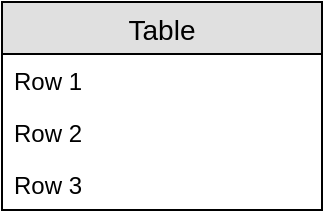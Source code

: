 <mxfile version="12.2.4"><diagram id="MxFnfJLvVGltcsVUjmuB"><mxGraphModel dx="645" dy="385" grid="1" gridSize="10" guides="1" tooltips="1" connect="1" arrows="1" fold="1" page="1" pageScale="1" pageWidth="827" pageHeight="1169" math="0" shadow="0"><root><mxCell id="0"/><mxCell id="1" parent="0"/><mxCell id="2" value="Table" style="swimlane;fontStyle=0;childLayout=stackLayout;horizontal=1;startSize=26;fillColor=#e0e0e0;horizontalStack=0;resizeParent=1;resizeParentMax=0;resizeLast=0;collapsible=1;marginBottom=0;swimlaneFillColor=#ffffff;align=center;fontSize=14;" vertex="1" parent="1"><mxGeometry x="50" y="70" width="160" height="104" as="geometry"/></mxCell><mxCell id="3" value="Row 1" style="text;strokeColor=none;fillColor=none;spacingLeft=4;spacingRight=4;overflow=hidden;rotatable=0;points=[[0,0.5],[1,0.5]];portConstraint=eastwest;fontSize=12;" vertex="1" parent="2"><mxGeometry y="26" width="160" height="26" as="geometry"/></mxCell><mxCell id="4" value="Row 2" style="text;strokeColor=none;fillColor=none;spacingLeft=4;spacingRight=4;overflow=hidden;rotatable=0;points=[[0,0.5],[1,0.5]];portConstraint=eastwest;fontSize=12;" vertex="1" parent="2"><mxGeometry y="52" width="160" height="26" as="geometry"/></mxCell><mxCell id="5" value="Row 3" style="text;strokeColor=none;fillColor=none;spacingLeft=4;spacingRight=4;overflow=hidden;rotatable=0;points=[[0,0.5],[1,0.5]];portConstraint=eastwest;fontSize=12;" vertex="1" parent="2"><mxGeometry y="78" width="160" height="26" as="geometry"/></mxCell></root></mxGraphModel></diagram></mxfile>